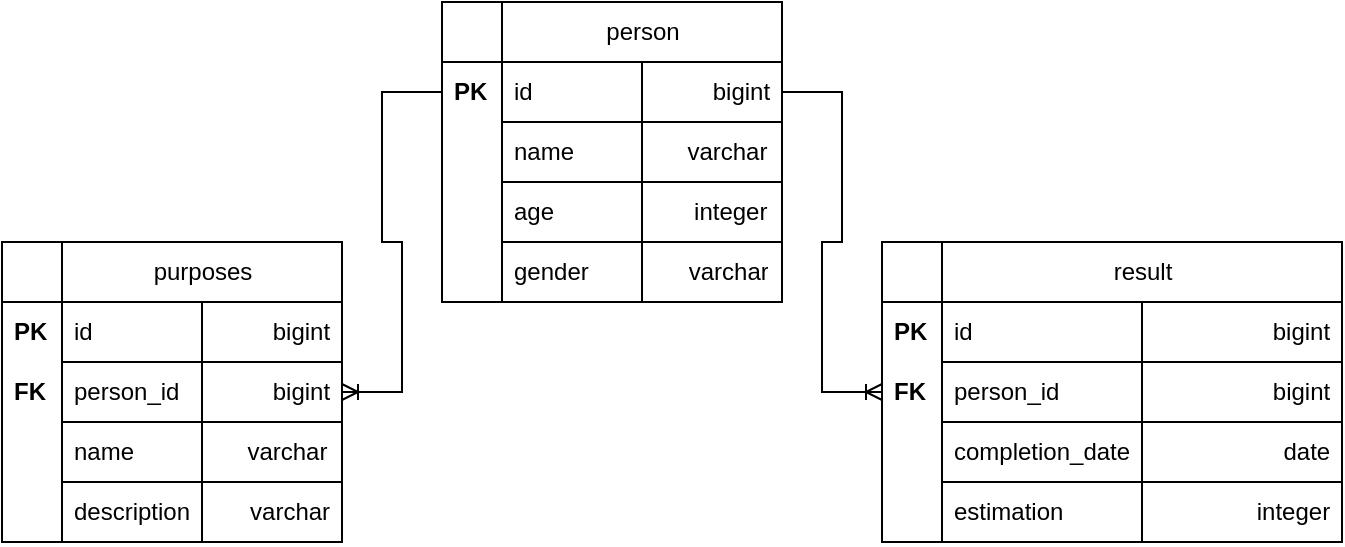 <mxfile version="22.0.7" type="device">
  <diagram name="Страница — 1" id="aDBvXGB8NHLlAT_3S4dR">
    <mxGraphModel dx="819" dy="452" grid="1" gridSize="10" guides="1" tooltips="1" connect="1" arrows="1" fold="1" page="1" pageScale="1" pageWidth="827" pageHeight="1169" math="0" shadow="0">
      <root>
        <mxCell id="0" />
        <mxCell id="1" parent="0" />
        <mxCell id="aeDh_aWG_HRDVJIjq2gt-15" value="person" style="swimlane;fontStyle=0;childLayout=stackLayout;horizontal=1;startSize=30;horizontalStack=0;resizeParent=1;resizeParentMax=0;resizeLast=0;collapsible=1;marginBottom=0;html=1;align=center;" vertex="1" parent="1">
          <mxGeometry x="320" y="80" width="140" height="150" as="geometry" />
        </mxCell>
        <mxCell id="aeDh_aWG_HRDVJIjq2gt-16" value="id&amp;nbsp; &amp;nbsp; &amp;nbsp; &amp;nbsp; &amp;nbsp; &amp;nbsp; &amp;nbsp; &amp;nbsp; &amp;nbsp; &amp;nbsp; &amp;nbsp; &amp;nbsp; &amp;nbsp; &amp;nbsp;bigint" style="text;strokeColor=default;fillColor=none;align=left;verticalAlign=middle;spacingLeft=4;spacingRight=4;overflow=hidden;points=[[0,0.5],[1,0.5]];portConstraint=eastwest;rotatable=0;whiteSpace=wrap;html=1;" vertex="1" parent="aeDh_aWG_HRDVJIjq2gt-15">
          <mxGeometry y="30" width="140" height="30" as="geometry" />
        </mxCell>
        <mxCell id="aeDh_aWG_HRDVJIjq2gt-21" value="name&amp;nbsp; &amp;nbsp; &amp;nbsp; &amp;nbsp; &amp;nbsp; &amp;nbsp; &amp;nbsp; &amp;nbsp; &amp;nbsp;varchar" style="text;strokeColor=default;fillColor=none;align=left;verticalAlign=middle;spacingLeft=4;spacingRight=4;overflow=hidden;points=[[0,0.5],[1,0.5]];portConstraint=eastwest;rotatable=0;whiteSpace=wrap;html=1;" vertex="1" parent="aeDh_aWG_HRDVJIjq2gt-15">
          <mxGeometry y="60" width="140" height="30" as="geometry" />
        </mxCell>
        <mxCell id="aeDh_aWG_HRDVJIjq2gt-22" value="age&amp;nbsp; &amp;nbsp; &amp;nbsp; &amp;nbsp; &amp;nbsp; &amp;nbsp; &amp;nbsp; &amp;nbsp; &amp;nbsp; &amp;nbsp; &amp;nbsp;integer" style="text;strokeColor=default;fillColor=none;align=left;verticalAlign=middle;spacingLeft=4;spacingRight=4;overflow=hidden;points=[[0,0.5],[1,0.5]];portConstraint=eastwest;rotatable=0;whiteSpace=wrap;html=1;" vertex="1" parent="aeDh_aWG_HRDVJIjq2gt-15">
          <mxGeometry y="90" width="140" height="30" as="geometry" />
        </mxCell>
        <mxCell id="aeDh_aWG_HRDVJIjq2gt-23" value="gender&amp;nbsp; &amp;nbsp; &amp;nbsp; &amp;nbsp; &amp;nbsp; &amp;nbsp; &amp;nbsp; &amp;nbsp;varchar" style="text;strokeColor=default;fillColor=none;align=left;verticalAlign=middle;spacingLeft=4;spacingRight=4;overflow=hidden;points=[[0,0.5],[1,0.5]];portConstraint=eastwest;rotatable=0;whiteSpace=wrap;html=1;" vertex="1" parent="aeDh_aWG_HRDVJIjq2gt-15">
          <mxGeometry y="120" width="140" height="30" as="geometry" />
        </mxCell>
        <mxCell id="aeDh_aWG_HRDVJIjq2gt-39" value="" style="endArrow=none;html=1;rounded=0;exitX=0.5;exitY=0.987;exitDx=0;exitDy=0;exitPerimeter=0;entryX=0.5;entryY=-0.003;entryDx=0;entryDy=0;entryPerimeter=0;" edge="1" parent="aeDh_aWG_HRDVJIjq2gt-15" source="aeDh_aWG_HRDVJIjq2gt-23" target="aeDh_aWG_HRDVJIjq2gt-16">
          <mxGeometry width="50" height="50" relative="1" as="geometry">
            <mxPoint x="90" y="110" as="sourcePoint" />
            <mxPoint x="140" y="60" as="targetPoint" />
          </mxGeometry>
        </mxCell>
        <mxCell id="aeDh_aWG_HRDVJIjq2gt-40" value="purposes" style="swimlane;fontStyle=0;childLayout=stackLayout;horizontal=1;startSize=30;horizontalStack=0;resizeParent=1;resizeParentMax=0;resizeLast=0;collapsible=1;marginBottom=0;html=1;align=center;" vertex="1" parent="1">
          <mxGeometry x="100" y="200" width="140" height="150" as="geometry" />
        </mxCell>
        <mxCell id="aeDh_aWG_HRDVJIjq2gt-41" value="id&amp;nbsp; &amp;nbsp; &amp;nbsp; &amp;nbsp; &amp;nbsp; &amp;nbsp; &amp;nbsp; &amp;nbsp; &amp;nbsp; &amp;nbsp; &amp;nbsp; &amp;nbsp; &amp;nbsp; &amp;nbsp;bigint" style="text;strokeColor=default;fillColor=none;align=left;verticalAlign=middle;spacingLeft=4;spacingRight=4;overflow=hidden;points=[[0,0.5],[1,0.5]];portConstraint=eastwest;rotatable=0;whiteSpace=wrap;html=1;" vertex="1" parent="aeDh_aWG_HRDVJIjq2gt-40">
          <mxGeometry y="30" width="140" height="30" as="geometry" />
        </mxCell>
        <mxCell id="aeDh_aWG_HRDVJIjq2gt-42" value="person_id&amp;nbsp; &amp;nbsp; &amp;nbsp; &amp;nbsp; &amp;nbsp; &amp;nbsp; &amp;nbsp; bigint" style="text;strokeColor=default;fillColor=none;align=left;verticalAlign=middle;spacingLeft=4;spacingRight=4;overflow=hidden;points=[[0,0.5],[1,0.5]];portConstraint=eastwest;rotatable=0;whiteSpace=wrap;html=1;" vertex="1" parent="aeDh_aWG_HRDVJIjq2gt-40">
          <mxGeometry y="60" width="140" height="30" as="geometry" />
        </mxCell>
        <mxCell id="aeDh_aWG_HRDVJIjq2gt-43" value="name&amp;nbsp; &amp;nbsp; &amp;nbsp; &amp;nbsp; &amp;nbsp; &amp;nbsp; &amp;nbsp; &amp;nbsp; &amp;nbsp;varchar" style="text;strokeColor=default;fillColor=none;align=left;verticalAlign=middle;spacingLeft=4;spacingRight=4;overflow=hidden;points=[[0,0.5],[1,0.5]];portConstraint=eastwest;rotatable=0;whiteSpace=wrap;html=1;" vertex="1" parent="aeDh_aWG_HRDVJIjq2gt-40">
          <mxGeometry y="90" width="140" height="30" as="geometry" />
        </mxCell>
        <mxCell id="aeDh_aWG_HRDVJIjq2gt-44" value="description&amp;nbsp; &amp;nbsp; &amp;nbsp; &amp;nbsp; &amp;nbsp;varchar" style="text;strokeColor=default;fillColor=none;align=left;verticalAlign=middle;spacingLeft=4;spacingRight=4;overflow=hidden;points=[[0,0.5],[1,0.5]];portConstraint=eastwest;rotatable=0;whiteSpace=wrap;html=1;" vertex="1" parent="aeDh_aWG_HRDVJIjq2gt-40">
          <mxGeometry y="120" width="140" height="30" as="geometry" />
        </mxCell>
        <mxCell id="aeDh_aWG_HRDVJIjq2gt-45" value="" style="endArrow=none;html=1;rounded=0;exitX=0.5;exitY=0.987;exitDx=0;exitDy=0;exitPerimeter=0;entryX=0.5;entryY=-0.003;entryDx=0;entryDy=0;entryPerimeter=0;" edge="1" parent="aeDh_aWG_HRDVJIjq2gt-40" source="aeDh_aWG_HRDVJIjq2gt-44" target="aeDh_aWG_HRDVJIjq2gt-41">
          <mxGeometry width="50" height="50" relative="1" as="geometry">
            <mxPoint x="90" y="110" as="sourcePoint" />
            <mxPoint x="140" y="60" as="targetPoint" />
          </mxGeometry>
        </mxCell>
        <mxCell id="aeDh_aWG_HRDVJIjq2gt-61" value="result" style="swimlane;fontStyle=0;childLayout=stackLayout;horizontal=1;startSize=30;horizontalStack=0;resizeParent=1;resizeParentMax=0;resizeLast=0;collapsible=1;marginBottom=0;html=1;align=center;" vertex="1" parent="1">
          <mxGeometry x="540" y="200" width="200" height="150" as="geometry" />
        </mxCell>
        <mxCell id="aeDh_aWG_HRDVJIjq2gt-62" value="id&amp;nbsp; &amp;nbsp; &amp;nbsp; &amp;nbsp; &amp;nbsp; &amp;nbsp; &amp;nbsp; &amp;nbsp; &amp;nbsp; &amp;nbsp; &amp;nbsp; &amp;nbsp; &amp;nbsp; &amp;nbsp; &amp;nbsp; &amp;nbsp; &amp;nbsp; &amp;nbsp; &amp;nbsp; &amp;nbsp; &amp;nbsp; &amp;nbsp; &amp;nbsp;bigint" style="text;strokeColor=default;fillColor=none;align=left;verticalAlign=middle;spacingLeft=4;spacingRight=4;overflow=hidden;points=[[0,0.5],[1,0.5]];portConstraint=eastwest;rotatable=0;whiteSpace=wrap;html=1;" vertex="1" parent="aeDh_aWG_HRDVJIjq2gt-61">
          <mxGeometry y="30" width="200" height="30" as="geometry" />
        </mxCell>
        <mxCell id="aeDh_aWG_HRDVJIjq2gt-63" value="person_id&amp;nbsp; &amp;nbsp; &amp;nbsp; &amp;nbsp; &amp;nbsp; &amp;nbsp; &amp;nbsp; &amp;nbsp; &amp;nbsp; &amp;nbsp; &amp;nbsp; &amp;nbsp; &amp;nbsp; &amp;nbsp; &amp;nbsp; &amp;nbsp; bigint" style="text;strokeColor=default;fillColor=none;align=left;verticalAlign=middle;spacingLeft=4;spacingRight=4;overflow=hidden;points=[[0,0.5],[1,0.5]];portConstraint=eastwest;rotatable=0;whiteSpace=wrap;html=1;" vertex="1" parent="aeDh_aWG_HRDVJIjq2gt-61">
          <mxGeometry y="60" width="200" height="30" as="geometry" />
        </mxCell>
        <mxCell id="aeDh_aWG_HRDVJIjq2gt-64" value="completion_date&amp;nbsp; &amp;nbsp; &amp;nbsp; &amp;nbsp; &amp;nbsp; &amp;nbsp; &amp;nbsp; &amp;nbsp; &amp;nbsp; &amp;nbsp; &amp;nbsp; &amp;nbsp;date" style="text;strokeColor=default;fillColor=none;align=left;verticalAlign=middle;spacingLeft=4;spacingRight=4;overflow=hidden;points=[[0,0.5],[1,0.5]];portConstraint=eastwest;rotatable=0;whiteSpace=wrap;html=1;" vertex="1" parent="aeDh_aWG_HRDVJIjq2gt-61">
          <mxGeometry y="90" width="200" height="30" as="geometry" />
        </mxCell>
        <mxCell id="aeDh_aWG_HRDVJIjq2gt-65" value="estimation&amp;nbsp; &amp;nbsp; &amp;nbsp; &amp;nbsp; &amp;nbsp; &amp;nbsp; &amp;nbsp; &amp;nbsp; &amp;nbsp; &amp;nbsp; &amp;nbsp; &amp;nbsp; &amp;nbsp; &amp;nbsp; &amp;nbsp;integer" style="text;strokeColor=default;fillColor=none;align=left;verticalAlign=middle;spacingLeft=4;spacingRight=4;overflow=hidden;points=[[0,0.5],[1,0.5]];portConstraint=eastwest;rotatable=0;whiteSpace=wrap;html=1;" vertex="1" parent="aeDh_aWG_HRDVJIjq2gt-61">
          <mxGeometry y="120" width="200" height="30" as="geometry" />
        </mxCell>
        <mxCell id="aeDh_aWG_HRDVJIjq2gt-66" value="" style="endArrow=none;html=1;rounded=0;exitX=0.5;exitY=0.987;exitDx=0;exitDy=0;exitPerimeter=0;entryX=0.5;entryY=-0.003;entryDx=0;entryDy=0;entryPerimeter=0;" edge="1" parent="aeDh_aWG_HRDVJIjq2gt-61" source="aeDh_aWG_HRDVJIjq2gt-65" target="aeDh_aWG_HRDVJIjq2gt-62">
          <mxGeometry width="50" height="50" relative="1" as="geometry">
            <mxPoint x="90" y="110" as="sourcePoint" />
            <mxPoint x="140" y="60" as="targetPoint" />
          </mxGeometry>
        </mxCell>
        <mxCell id="aeDh_aWG_HRDVJIjq2gt-87" value="" style="swimlane;fontStyle=0;childLayout=stackLayout;horizontal=1;startSize=30;horizontalStack=0;resizeParent=1;resizeParentMax=0;resizeLast=0;collapsible=1;marginBottom=0;whiteSpace=wrap;html=1;" vertex="1" parent="1">
          <mxGeometry x="70" y="200" width="30" height="150" as="geometry" />
        </mxCell>
        <mxCell id="aeDh_aWG_HRDVJIjq2gt-88" value="PK" style="text;strokeColor=none;fillColor=none;align=left;verticalAlign=middle;spacingLeft=4;spacingRight=4;overflow=hidden;points=[[0,0.5],[1,0.5]];portConstraint=eastwest;rotatable=0;whiteSpace=wrap;html=1;labelBorderColor=none;fontStyle=1" vertex="1" parent="aeDh_aWG_HRDVJIjq2gt-87">
          <mxGeometry y="30" width="30" height="30" as="geometry" />
        </mxCell>
        <mxCell id="aeDh_aWG_HRDVJIjq2gt-98" value="FK" style="text;strokeColor=none;fillColor=none;align=left;verticalAlign=middle;spacingLeft=4;spacingRight=4;overflow=hidden;points=[[0,0.5],[1,0.5]];portConstraint=eastwest;rotatable=0;whiteSpace=wrap;html=1;labelBorderColor=none;fontStyle=1" vertex="1" parent="aeDh_aWG_HRDVJIjq2gt-87">
          <mxGeometry y="60" width="30" height="30" as="geometry" />
        </mxCell>
        <mxCell id="aeDh_aWG_HRDVJIjq2gt-101" value="&amp;nbsp;" style="text;strokeColor=none;fillColor=none;align=left;verticalAlign=middle;spacingLeft=4;spacingRight=4;overflow=hidden;points=[[0,0.5],[1,0.5]];portConstraint=eastwest;rotatable=0;whiteSpace=wrap;html=1;labelBorderColor=none;" vertex="1" parent="aeDh_aWG_HRDVJIjq2gt-87">
          <mxGeometry y="90" width="30" height="30" as="geometry" />
        </mxCell>
        <mxCell id="aeDh_aWG_HRDVJIjq2gt-100" value="&amp;nbsp;" style="text;strokeColor=none;fillColor=none;align=left;verticalAlign=middle;spacingLeft=4;spacingRight=4;overflow=hidden;points=[[0,0.5],[1,0.5]];portConstraint=eastwest;rotatable=0;whiteSpace=wrap;html=1;labelBorderColor=none;" vertex="1" parent="aeDh_aWG_HRDVJIjq2gt-87">
          <mxGeometry y="120" width="30" height="30" as="geometry" />
        </mxCell>
        <mxCell id="aeDh_aWG_HRDVJIjq2gt-102" value="" style="swimlane;fontStyle=0;childLayout=stackLayout;horizontal=1;startSize=30;horizontalStack=0;resizeParent=1;resizeParentMax=0;resizeLast=0;collapsible=1;marginBottom=0;whiteSpace=wrap;html=1;" vertex="1" parent="1">
          <mxGeometry x="290" y="80" width="30" height="150" as="geometry" />
        </mxCell>
        <mxCell id="aeDh_aWG_HRDVJIjq2gt-103" value="PK" style="text;strokeColor=none;fillColor=none;align=left;verticalAlign=middle;spacingLeft=4;spacingRight=4;overflow=hidden;points=[[0,0.5],[1,0.5]];portConstraint=eastwest;rotatable=0;whiteSpace=wrap;html=1;labelBorderColor=none;fontStyle=1" vertex="1" parent="aeDh_aWG_HRDVJIjq2gt-102">
          <mxGeometry y="30" width="30" height="30" as="geometry" />
        </mxCell>
        <mxCell id="aeDh_aWG_HRDVJIjq2gt-104" value="&amp;nbsp;" style="text;strokeColor=none;fillColor=none;align=left;verticalAlign=middle;spacingLeft=4;spacingRight=4;overflow=hidden;points=[[0,0.5],[1,0.5]];portConstraint=eastwest;rotatable=0;whiteSpace=wrap;html=1;labelBorderColor=none;fontStyle=1" vertex="1" parent="aeDh_aWG_HRDVJIjq2gt-102">
          <mxGeometry y="60" width="30" height="30" as="geometry" />
        </mxCell>
        <mxCell id="aeDh_aWG_HRDVJIjq2gt-105" value="&amp;nbsp;" style="text;strokeColor=none;fillColor=none;align=left;verticalAlign=middle;spacingLeft=4;spacingRight=4;overflow=hidden;points=[[0,0.5],[1,0.5]];portConstraint=eastwest;rotatable=0;whiteSpace=wrap;html=1;labelBorderColor=none;" vertex="1" parent="aeDh_aWG_HRDVJIjq2gt-102">
          <mxGeometry y="90" width="30" height="30" as="geometry" />
        </mxCell>
        <mxCell id="aeDh_aWG_HRDVJIjq2gt-106" value="&amp;nbsp;" style="text;strokeColor=none;fillColor=none;align=left;verticalAlign=middle;spacingLeft=4;spacingRight=4;overflow=hidden;points=[[0,0.5],[1,0.5]];portConstraint=eastwest;rotatable=0;whiteSpace=wrap;html=1;labelBorderColor=none;" vertex="1" parent="aeDh_aWG_HRDVJIjq2gt-102">
          <mxGeometry y="120" width="30" height="30" as="geometry" />
        </mxCell>
        <mxCell id="aeDh_aWG_HRDVJIjq2gt-107" value="" style="swimlane;fontStyle=0;childLayout=stackLayout;horizontal=1;startSize=30;horizontalStack=0;resizeParent=1;resizeParentMax=0;resizeLast=0;collapsible=1;marginBottom=0;whiteSpace=wrap;html=1;" vertex="1" parent="1">
          <mxGeometry x="510" y="200" width="30" height="150" as="geometry">
            <mxRectangle x="510" y="200" width="50" height="40" as="alternateBounds" />
          </mxGeometry>
        </mxCell>
        <mxCell id="aeDh_aWG_HRDVJIjq2gt-108" value="PK" style="text;strokeColor=none;fillColor=none;align=left;verticalAlign=middle;spacingLeft=4;spacingRight=4;overflow=hidden;points=[[0,0.5],[1,0.5]];portConstraint=eastwest;rotatable=0;whiteSpace=wrap;html=1;labelBorderColor=none;fontStyle=1" vertex="1" parent="aeDh_aWG_HRDVJIjq2gt-107">
          <mxGeometry y="30" width="30" height="30" as="geometry" />
        </mxCell>
        <mxCell id="aeDh_aWG_HRDVJIjq2gt-109" value="FK" style="text;strokeColor=none;fillColor=none;align=left;verticalAlign=middle;spacingLeft=4;spacingRight=4;overflow=hidden;points=[[0,0.5],[1,0.5]];portConstraint=eastwest;rotatable=0;whiteSpace=wrap;html=1;labelBorderColor=none;fontStyle=1" vertex="1" parent="aeDh_aWG_HRDVJIjq2gt-107">
          <mxGeometry y="60" width="30" height="30" as="geometry" />
        </mxCell>
        <mxCell id="aeDh_aWG_HRDVJIjq2gt-110" value="&amp;nbsp;" style="text;strokeColor=none;fillColor=none;align=left;verticalAlign=middle;spacingLeft=4;spacingRight=4;overflow=hidden;points=[[0,0.5],[1,0.5]];portConstraint=eastwest;rotatable=0;whiteSpace=wrap;html=1;labelBorderColor=none;" vertex="1" parent="aeDh_aWG_HRDVJIjq2gt-107">
          <mxGeometry y="90" width="30" height="30" as="geometry" />
        </mxCell>
        <mxCell id="aeDh_aWG_HRDVJIjq2gt-111" value="&amp;nbsp;" style="text;strokeColor=none;fillColor=none;align=left;verticalAlign=middle;spacingLeft=4;spacingRight=4;overflow=hidden;points=[[0,0.5],[1,0.5]];portConstraint=eastwest;rotatable=0;whiteSpace=wrap;html=1;labelBorderColor=none;" vertex="1" parent="aeDh_aWG_HRDVJIjq2gt-107">
          <mxGeometry y="120" width="30" height="30" as="geometry" />
        </mxCell>
        <mxCell id="aeDh_aWG_HRDVJIjq2gt-112" value="" style="edgeStyle=entityRelationEdgeStyle;fontSize=12;html=1;endArrow=ERoneToMany;rounded=0;exitX=0;exitY=0.5;exitDx=0;exitDy=0;entryX=1;entryY=0.5;entryDx=0;entryDy=0;" edge="1" parent="1" source="aeDh_aWG_HRDVJIjq2gt-103" target="aeDh_aWG_HRDVJIjq2gt-42">
          <mxGeometry width="100" height="100" relative="1" as="geometry">
            <mxPoint x="250" y="270" as="sourcePoint" />
            <mxPoint x="220" y="150" as="targetPoint" />
          </mxGeometry>
        </mxCell>
        <mxCell id="aeDh_aWG_HRDVJIjq2gt-113" value="" style="edgeStyle=entityRelationEdgeStyle;fontSize=12;html=1;endArrow=ERoneToMany;rounded=0;entryX=0;entryY=0.5;entryDx=0;entryDy=0;exitX=1;exitY=0.5;exitDx=0;exitDy=0;" edge="1" parent="1" source="aeDh_aWG_HRDVJIjq2gt-16" target="aeDh_aWG_HRDVJIjq2gt-109">
          <mxGeometry width="100" height="100" relative="1" as="geometry">
            <mxPoint x="410" y="280" as="sourcePoint" />
            <mxPoint x="510" y="180" as="targetPoint" />
          </mxGeometry>
        </mxCell>
      </root>
    </mxGraphModel>
  </diagram>
</mxfile>
